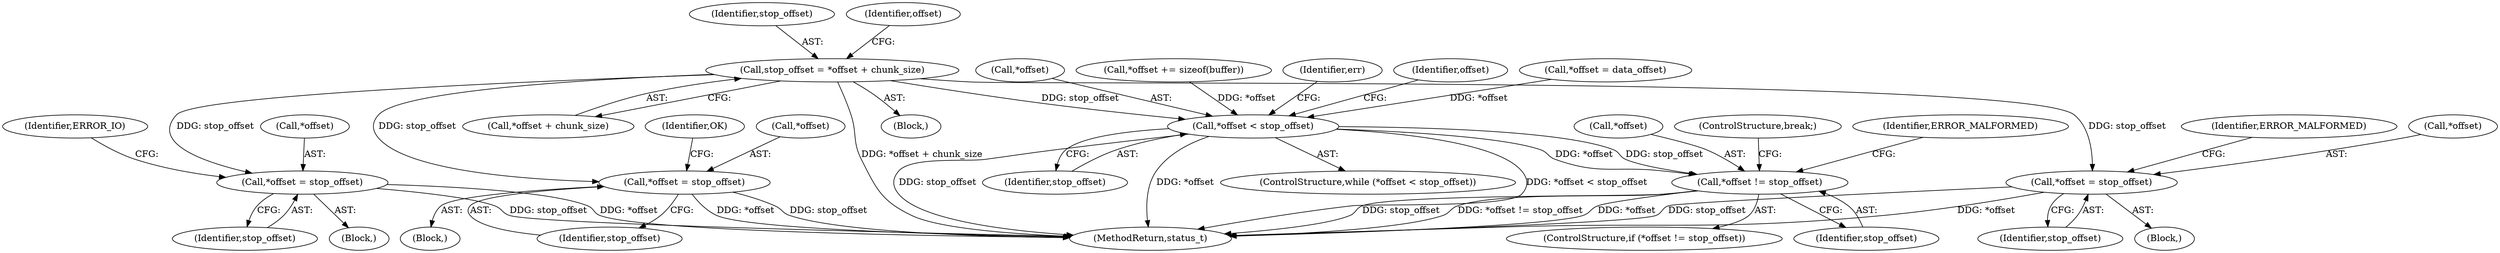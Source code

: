 digraph "0_Android_f81038006b4c59a5a148dcad887371206033c28f_2@integer" {
"1002509" [label="(Call,stop_offset = *offset + chunk_size)"];
"1002538" [label="(Call,*offset = stop_offset)"];
"1002552" [label="(Call,*offset = stop_offset)"];
"1002564" [label="(Call,*offset = stop_offset)"];
"1002576" [label="(Call,*offset < stop_offset)"];
"1002597" [label="(Call,*offset != stop_offset)"];
"1002565" [label="(Call,*offset)"];
"1002576" [label="(Call,*offset < stop_offset)"];
"1002603" [label="(Identifier,ERROR_MALFORMED)"];
"1002564" [label="(Call,*offset = stop_offset)"];
"1003289" [label="(MethodReturn,status_t)"];
"1002597" [label="(Call,*offset != stop_offset)"];
"1002557" [label="(Identifier,ERROR_IO)"];
"1002537" [label="(Block,)"];
"1002541" [label="(Identifier,stop_offset)"];
"1002563" [label="(Block,)"];
"1002567" [label="(Identifier,stop_offset)"];
"1002596" [label="(ControlStructure,if (*offset != stop_offset))"];
"1002538" [label="(Call,*offset = stop_offset)"];
"1002509" [label="(Call,stop_offset = *offset + chunk_size)"];
"1002579" [label="(Identifier,stop_offset)"];
"1002510" [label="(Identifier,stop_offset)"];
"1002575" [label="(ControlStructure,while (*offset < stop_offset))"];
"1002598" [label="(Call,*offset)"];
"1002517" [label="(Identifier,offset)"];
"1002583" [label="(Identifier,err)"];
"1002600" [label="(Identifier,stop_offset)"];
"1002599" [label="(Identifier,offset)"];
"1002569" [label="(Identifier,OK)"];
"1002553" [label="(Call,*offset)"];
"1002555" [label="(Identifier,stop_offset)"];
"1002604" [label="(ControlStructure,break;)"];
"1002511" [label="(Call,*offset + chunk_size)"];
"1002515" [label="(Call,*offset = data_offset)"];
"1002577" [label="(Call,*offset)"];
"1002543" [label="(Identifier,ERROR_MALFORMED)"];
"1002552" [label="(Call,*offset = stop_offset)"];
"1002507" [label="(Block,)"];
"1002539" [label="(Call,*offset)"];
"1002570" [label="(Call,*offset += sizeof(buffer))"];
"1002551" [label="(Block,)"];
"1002509" -> "1002507"  [label="AST: "];
"1002509" -> "1002511"  [label="CFG: "];
"1002510" -> "1002509"  [label="AST: "];
"1002511" -> "1002509"  [label="AST: "];
"1002517" -> "1002509"  [label="CFG: "];
"1002509" -> "1003289"  [label="DDG: *offset + chunk_size"];
"1002509" -> "1002538"  [label="DDG: stop_offset"];
"1002509" -> "1002552"  [label="DDG: stop_offset"];
"1002509" -> "1002564"  [label="DDG: stop_offset"];
"1002509" -> "1002576"  [label="DDG: stop_offset"];
"1002538" -> "1002537"  [label="AST: "];
"1002538" -> "1002541"  [label="CFG: "];
"1002539" -> "1002538"  [label="AST: "];
"1002541" -> "1002538"  [label="AST: "];
"1002543" -> "1002538"  [label="CFG: "];
"1002538" -> "1003289"  [label="DDG: stop_offset"];
"1002538" -> "1003289"  [label="DDG: *offset"];
"1002552" -> "1002551"  [label="AST: "];
"1002552" -> "1002555"  [label="CFG: "];
"1002553" -> "1002552"  [label="AST: "];
"1002555" -> "1002552"  [label="AST: "];
"1002557" -> "1002552"  [label="CFG: "];
"1002552" -> "1003289"  [label="DDG: stop_offset"];
"1002552" -> "1003289"  [label="DDG: *offset"];
"1002564" -> "1002563"  [label="AST: "];
"1002564" -> "1002567"  [label="CFG: "];
"1002565" -> "1002564"  [label="AST: "];
"1002567" -> "1002564"  [label="AST: "];
"1002569" -> "1002564"  [label="CFG: "];
"1002564" -> "1003289"  [label="DDG: *offset"];
"1002564" -> "1003289"  [label="DDG: stop_offset"];
"1002576" -> "1002575"  [label="AST: "];
"1002576" -> "1002579"  [label="CFG: "];
"1002577" -> "1002576"  [label="AST: "];
"1002579" -> "1002576"  [label="AST: "];
"1002583" -> "1002576"  [label="CFG: "];
"1002599" -> "1002576"  [label="CFG: "];
"1002576" -> "1003289"  [label="DDG: stop_offset"];
"1002576" -> "1003289"  [label="DDG: *offset"];
"1002576" -> "1003289"  [label="DDG: *offset < stop_offset"];
"1002515" -> "1002576"  [label="DDG: *offset"];
"1002570" -> "1002576"  [label="DDG: *offset"];
"1002576" -> "1002597"  [label="DDG: *offset"];
"1002576" -> "1002597"  [label="DDG: stop_offset"];
"1002597" -> "1002596"  [label="AST: "];
"1002597" -> "1002600"  [label="CFG: "];
"1002598" -> "1002597"  [label="AST: "];
"1002600" -> "1002597"  [label="AST: "];
"1002603" -> "1002597"  [label="CFG: "];
"1002604" -> "1002597"  [label="CFG: "];
"1002597" -> "1003289"  [label="DDG: *offset != stop_offset"];
"1002597" -> "1003289"  [label="DDG: *offset"];
"1002597" -> "1003289"  [label="DDG: stop_offset"];
}

